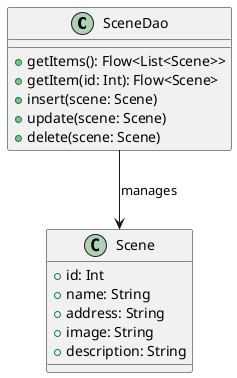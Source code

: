 @startuml
class SceneDao {
    + getItems(): Flow<List<Scene>>
    + getItem(id: Int): Flow<Scene>
    + insert(scene: Scene)
    + update(scene: Scene)
    + delete(scene: Scene)
}

class Scene {
    + id: Int
    + name: String
    + address: String
    + image: String
    + description: String
}

SceneDao --> Scene: manages
@enduml
